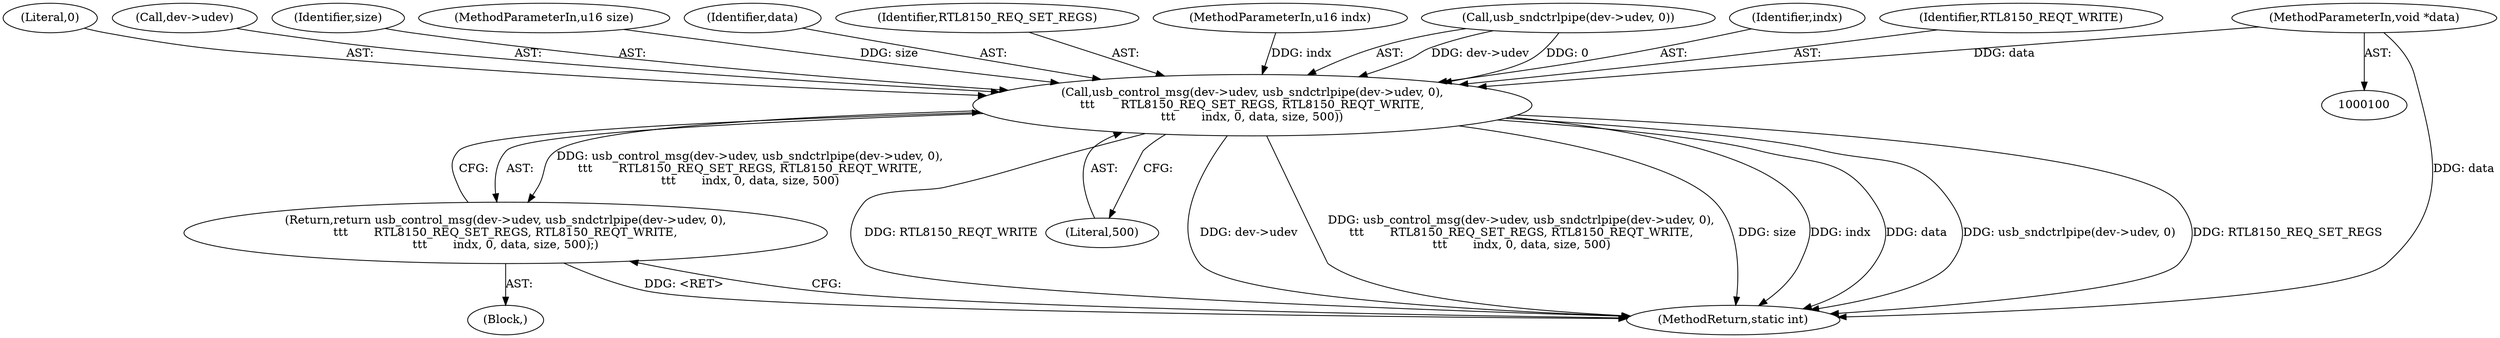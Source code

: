 digraph "1_linux_7926aff5c57b577ab0f43364ff0c59d968f6a414_0@pointer" {
"1000104" [label="(MethodParameterIn,void *data)"];
"1000107" [label="(Call,usb_control_msg(dev->udev, usb_sndctrlpipe(dev->udev, 0),\n\t\t\t       RTL8150_REQ_SET_REGS, RTL8150_REQT_WRITE,\n\t\t\t       indx, 0, data, size, 500))"];
"1000106" [label="(Return,return usb_control_msg(dev->udev, usb_sndctrlpipe(dev->udev, 0),\n\t\t\t       RTL8150_REQ_SET_REGS, RTL8150_REQT_WRITE,\n\t\t\t       indx, 0, data, size, 500);)"];
"1000122" [label="(Literal,500)"];
"1000119" [label="(Literal,0)"];
"1000108" [label="(Call,dev->udev)"];
"1000104" [label="(MethodParameterIn,void *data)"];
"1000105" [label="(Block,)"];
"1000121" [label="(Identifier,size)"];
"1000103" [label="(MethodParameterIn,u16 size)"];
"1000107" [label="(Call,usb_control_msg(dev->udev, usb_sndctrlpipe(dev->udev, 0),\n\t\t\t       RTL8150_REQ_SET_REGS, RTL8150_REQT_WRITE,\n\t\t\t       indx, 0, data, size, 500))"];
"1000120" [label="(Identifier,data)"];
"1000116" [label="(Identifier,RTL8150_REQ_SET_REGS)"];
"1000102" [label="(MethodParameterIn,u16 indx)"];
"1000106" [label="(Return,return usb_control_msg(dev->udev, usb_sndctrlpipe(dev->udev, 0),\n\t\t\t       RTL8150_REQ_SET_REGS, RTL8150_REQT_WRITE,\n\t\t\t       indx, 0, data, size, 500);)"];
"1000111" [label="(Call,usb_sndctrlpipe(dev->udev, 0))"];
"1000118" [label="(Identifier,indx)"];
"1000123" [label="(MethodReturn,static int)"];
"1000117" [label="(Identifier,RTL8150_REQT_WRITE)"];
"1000104" -> "1000100"  [label="AST: "];
"1000104" -> "1000123"  [label="DDG: data"];
"1000104" -> "1000107"  [label="DDG: data"];
"1000107" -> "1000106"  [label="AST: "];
"1000107" -> "1000122"  [label="CFG: "];
"1000108" -> "1000107"  [label="AST: "];
"1000111" -> "1000107"  [label="AST: "];
"1000116" -> "1000107"  [label="AST: "];
"1000117" -> "1000107"  [label="AST: "];
"1000118" -> "1000107"  [label="AST: "];
"1000119" -> "1000107"  [label="AST: "];
"1000120" -> "1000107"  [label="AST: "];
"1000121" -> "1000107"  [label="AST: "];
"1000122" -> "1000107"  [label="AST: "];
"1000106" -> "1000107"  [label="CFG: "];
"1000107" -> "1000123"  [label="DDG: RTL8150_REQT_WRITE"];
"1000107" -> "1000123"  [label="DDG: dev->udev"];
"1000107" -> "1000123"  [label="DDG: usb_control_msg(dev->udev, usb_sndctrlpipe(dev->udev, 0),\n\t\t\t       RTL8150_REQ_SET_REGS, RTL8150_REQT_WRITE,\n\t\t\t       indx, 0, data, size, 500)"];
"1000107" -> "1000123"  [label="DDG: size"];
"1000107" -> "1000123"  [label="DDG: indx"];
"1000107" -> "1000123"  [label="DDG: data"];
"1000107" -> "1000123"  [label="DDG: usb_sndctrlpipe(dev->udev, 0)"];
"1000107" -> "1000123"  [label="DDG: RTL8150_REQ_SET_REGS"];
"1000107" -> "1000106"  [label="DDG: usb_control_msg(dev->udev, usb_sndctrlpipe(dev->udev, 0),\n\t\t\t       RTL8150_REQ_SET_REGS, RTL8150_REQT_WRITE,\n\t\t\t       indx, 0, data, size, 500)"];
"1000111" -> "1000107"  [label="DDG: dev->udev"];
"1000111" -> "1000107"  [label="DDG: 0"];
"1000102" -> "1000107"  [label="DDG: indx"];
"1000103" -> "1000107"  [label="DDG: size"];
"1000106" -> "1000105"  [label="AST: "];
"1000123" -> "1000106"  [label="CFG: "];
"1000106" -> "1000123"  [label="DDG: <RET>"];
}

